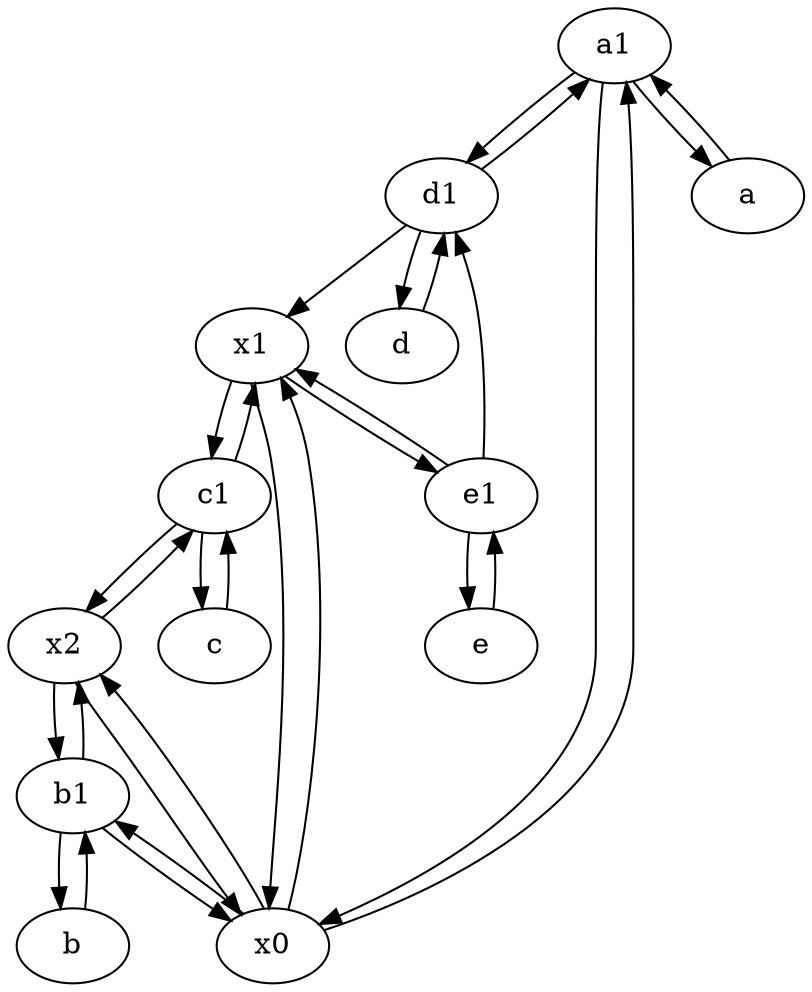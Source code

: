 digraph  {
	a1 [pos="40,15!"];
	d [pos="20,30!"];
	c [pos="20,10!"];
	d1 [pos="25,30!"];
	x1;
	x2;
	e [pos="30,50!"];
	c1 [pos="30,15!"];
	e1 [pos="25,45!"];
	x0;
	b [pos="50,20!"];
	b1 [pos="45,20!"];
	a [pos="40,10!"];
	x0 -> b1;
	a1 -> x0;
	e1 -> x1;
	d1 -> x1;
	x2 -> c1;
	c1 -> x2;
	x1 -> c1;
	d1 -> a1;
	e1 -> d1;
	x0 -> a1;
	c -> c1;
	d -> d1;
	a1 -> d1;
	e1 -> e;
	a1 -> a;
	b1 -> b;
	x1 -> e1;
	x2 -> b1;
	b1 -> x2;
	x0 -> x1;
	a -> a1;
	x1 -> x0;
	x0 -> x2;
	b -> b1;
	x2 -> x0;
	c1 -> x1;
	c1 -> c;
	d1 -> d;
	e -> e1;
	b1 -> x0;

	}